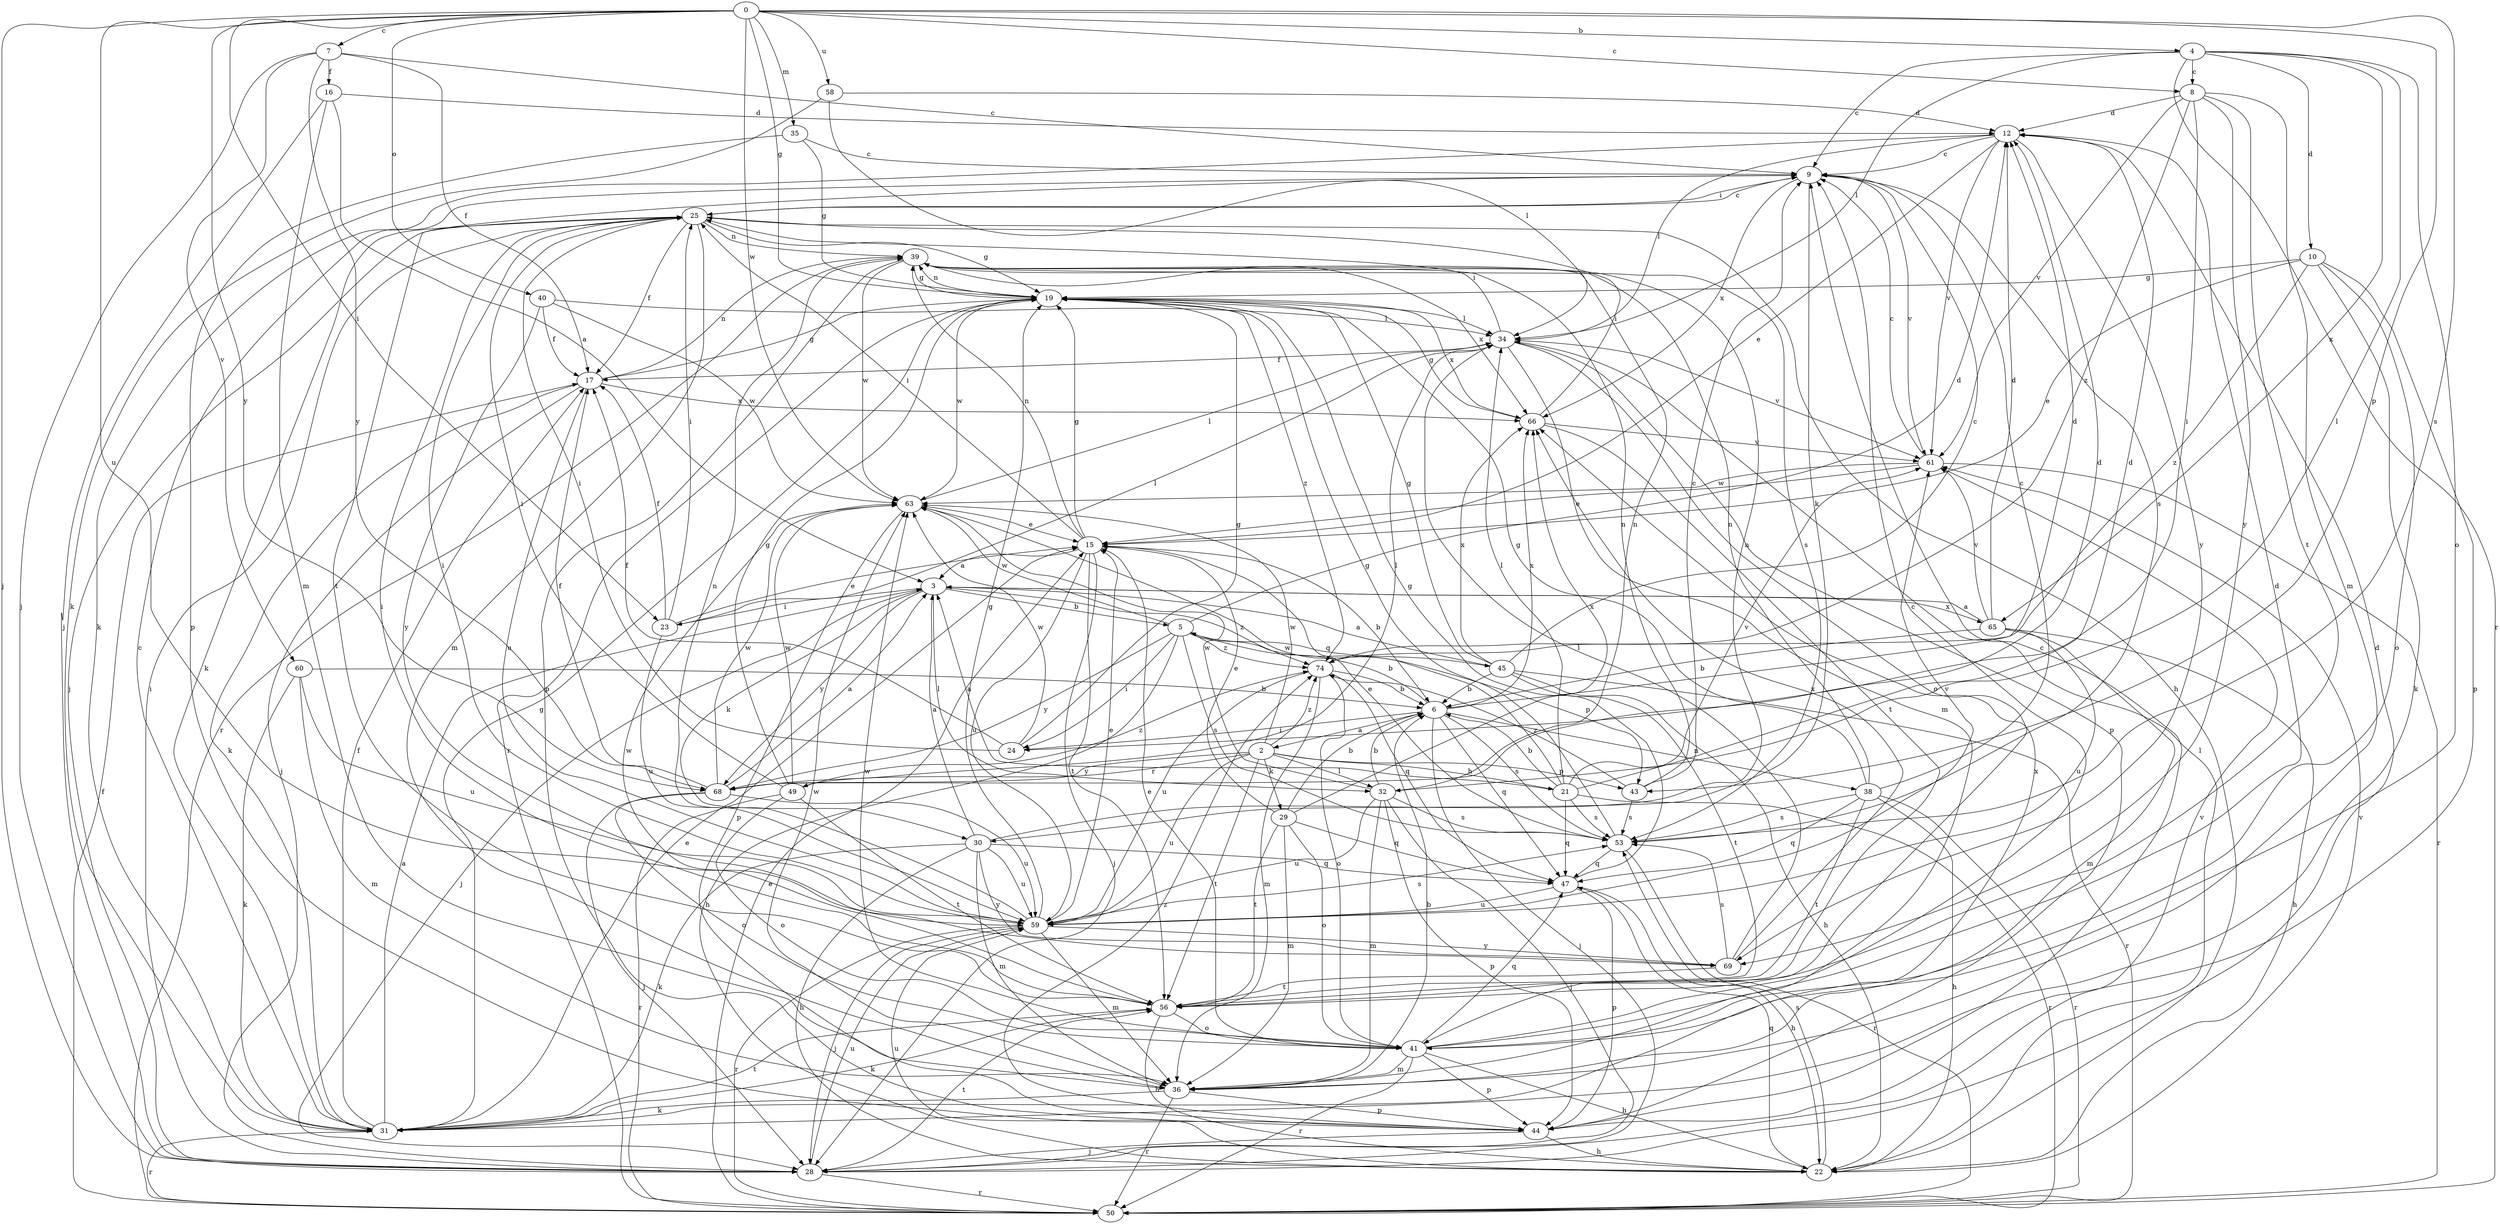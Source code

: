 strict digraph  {
0;
2;
3;
4;
5;
6;
7;
8;
9;
10;
12;
15;
16;
17;
19;
21;
22;
23;
24;
25;
28;
29;
30;
31;
32;
34;
35;
36;
38;
39;
40;
41;
43;
44;
45;
47;
49;
50;
53;
56;
58;
59;
60;
61;
63;
65;
66;
68;
69;
74;
0 -> 4  [label=b];
0 -> 7  [label=c];
0 -> 8  [label=c];
0 -> 19  [label=g];
0 -> 23  [label=i];
0 -> 28  [label=j];
0 -> 35  [label=m];
0 -> 40  [label=o];
0 -> 43  [label=p];
0 -> 53  [label=s];
0 -> 58  [label=u];
0 -> 59  [label=u];
0 -> 63  [label=w];
0 -> 68  [label=y];
2 -> 21  [label=h];
2 -> 29  [label=k];
2 -> 32  [label=l];
2 -> 43  [label=p];
2 -> 49  [label=r];
2 -> 56  [label=t];
2 -> 59  [label=u];
2 -> 63  [label=w];
2 -> 68  [label=y];
2 -> 74  [label=z];
3 -> 5  [label=b];
3 -> 23  [label=i];
3 -> 28  [label=j];
3 -> 30  [label=k];
3 -> 32  [label=l];
3 -> 65  [label=x];
3 -> 68  [label=y];
3 -> 74  [label=z];
4 -> 8  [label=c];
4 -> 9  [label=c];
4 -> 10  [label=d];
4 -> 32  [label=l];
4 -> 34  [label=l];
4 -> 41  [label=o];
4 -> 50  [label=r];
4 -> 65  [label=x];
5 -> 12  [label=d];
5 -> 22  [label=h];
5 -> 24  [label=i];
5 -> 43  [label=p];
5 -> 45  [label=q];
5 -> 53  [label=s];
5 -> 63  [label=w];
5 -> 68  [label=y];
5 -> 74  [label=z];
6 -> 2  [label=a];
6 -> 5  [label=b];
6 -> 12  [label=d];
6 -> 24  [label=i];
6 -> 28  [label=j];
6 -> 38  [label=n];
6 -> 47  [label=q];
6 -> 53  [label=s];
6 -> 66  [label=x];
7 -> 9  [label=c];
7 -> 16  [label=f];
7 -> 17  [label=f];
7 -> 28  [label=j];
7 -> 60  [label=v];
7 -> 68  [label=y];
8 -> 12  [label=d];
8 -> 24  [label=i];
8 -> 36  [label=m];
8 -> 56  [label=t];
8 -> 61  [label=v];
8 -> 69  [label=y];
8 -> 74  [label=z];
9 -> 25  [label=i];
9 -> 30  [label=k];
9 -> 53  [label=s];
9 -> 56  [label=t];
9 -> 61  [label=v];
9 -> 66  [label=x];
10 -> 15  [label=e];
10 -> 19  [label=g];
10 -> 31  [label=k];
10 -> 41  [label=o];
10 -> 44  [label=p];
10 -> 74  [label=z];
12 -> 9  [label=c];
12 -> 15  [label=e];
12 -> 31  [label=k];
12 -> 34  [label=l];
12 -> 61  [label=v];
12 -> 69  [label=y];
15 -> 3  [label=a];
15 -> 6  [label=b];
15 -> 19  [label=g];
15 -> 25  [label=i];
15 -> 28  [label=j];
15 -> 39  [label=n];
15 -> 56  [label=t];
15 -> 59  [label=u];
16 -> 3  [label=a];
16 -> 12  [label=d];
16 -> 28  [label=j];
16 -> 36  [label=m];
17 -> 19  [label=g];
17 -> 28  [label=j];
17 -> 31  [label=k];
17 -> 39  [label=n];
17 -> 59  [label=u];
17 -> 66  [label=x];
19 -> 34  [label=l];
19 -> 39  [label=n];
19 -> 50  [label=r];
19 -> 63  [label=w];
19 -> 66  [label=x];
19 -> 74  [label=z];
21 -> 3  [label=a];
21 -> 6  [label=b];
21 -> 12  [label=d];
21 -> 34  [label=l];
21 -> 47  [label=q];
21 -> 50  [label=r];
21 -> 53  [label=s];
21 -> 61  [label=v];
21 -> 63  [label=w];
22 -> 34  [label=l];
22 -> 47  [label=q];
22 -> 53  [label=s];
22 -> 59  [label=u];
22 -> 61  [label=v];
23 -> 15  [label=e];
23 -> 17  [label=f];
23 -> 25  [label=i];
23 -> 34  [label=l];
23 -> 59  [label=u];
24 -> 17  [label=f];
24 -> 19  [label=g];
24 -> 25  [label=i];
24 -> 63  [label=w];
25 -> 9  [label=c];
25 -> 17  [label=f];
25 -> 19  [label=g];
25 -> 22  [label=h];
25 -> 28  [label=j];
25 -> 31  [label=k];
25 -> 36  [label=m];
25 -> 39  [label=n];
28 -> 12  [label=d];
28 -> 25  [label=i];
28 -> 50  [label=r];
28 -> 56  [label=t];
28 -> 59  [label=u];
28 -> 61  [label=v];
29 -> 6  [label=b];
29 -> 15  [label=e];
29 -> 36  [label=m];
29 -> 41  [label=o];
29 -> 47  [label=q];
29 -> 56  [label=t];
29 -> 66  [label=x];
30 -> 3  [label=a];
30 -> 22  [label=h];
30 -> 31  [label=k];
30 -> 36  [label=m];
30 -> 39  [label=n];
30 -> 47  [label=q];
30 -> 59  [label=u];
30 -> 69  [label=y];
31 -> 3  [label=a];
31 -> 9  [label=c];
31 -> 15  [label=e];
31 -> 17  [label=f];
31 -> 19  [label=g];
31 -> 50  [label=r];
31 -> 56  [label=t];
31 -> 66  [label=x];
32 -> 6  [label=b];
32 -> 28  [label=j];
32 -> 36  [label=m];
32 -> 39  [label=n];
32 -> 44  [label=p];
32 -> 53  [label=s];
32 -> 59  [label=u];
32 -> 63  [label=w];
34 -> 17  [label=f];
34 -> 25  [label=i];
34 -> 36  [label=m];
34 -> 41  [label=o];
34 -> 44  [label=p];
34 -> 61  [label=v];
35 -> 9  [label=c];
35 -> 19  [label=g];
35 -> 44  [label=p];
36 -> 6  [label=b];
36 -> 31  [label=k];
36 -> 44  [label=p];
36 -> 50  [label=r];
36 -> 63  [label=w];
38 -> 9  [label=c];
38 -> 19  [label=g];
38 -> 22  [label=h];
38 -> 39  [label=n];
38 -> 47  [label=q];
38 -> 50  [label=r];
38 -> 53  [label=s];
38 -> 56  [label=t];
39 -> 19  [label=g];
39 -> 44  [label=p];
39 -> 50  [label=r];
39 -> 53  [label=s];
39 -> 63  [label=w];
39 -> 66  [label=x];
40 -> 17  [label=f];
40 -> 34  [label=l];
40 -> 63  [label=w];
40 -> 69  [label=y];
41 -> 9  [label=c];
41 -> 12  [label=d];
41 -> 15  [label=e];
41 -> 22  [label=h];
41 -> 36  [label=m];
41 -> 44  [label=p];
41 -> 47  [label=q];
41 -> 50  [label=r];
41 -> 63  [label=w];
43 -> 9  [label=c];
43 -> 39  [label=n];
43 -> 53  [label=s];
43 -> 74  [label=z];
44 -> 9  [label=c];
44 -> 22  [label=h];
44 -> 28  [label=j];
44 -> 74  [label=z];
45 -> 3  [label=a];
45 -> 6  [label=b];
45 -> 9  [label=c];
45 -> 19  [label=g];
45 -> 22  [label=h];
45 -> 50  [label=r];
45 -> 56  [label=t];
45 -> 66  [label=x];
47 -> 19  [label=g];
47 -> 22  [label=h];
47 -> 44  [label=p];
47 -> 59  [label=u];
49 -> 19  [label=g];
49 -> 25  [label=i];
49 -> 41  [label=o];
49 -> 50  [label=r];
49 -> 56  [label=t];
49 -> 63  [label=w];
49 -> 74  [label=z];
50 -> 15  [label=e];
50 -> 17  [label=f];
53 -> 15  [label=e];
53 -> 19  [label=g];
53 -> 47  [label=q];
53 -> 50  [label=r];
56 -> 22  [label=h];
56 -> 25  [label=i];
56 -> 31  [label=k];
56 -> 41  [label=o];
56 -> 63  [label=w];
58 -> 12  [label=d];
58 -> 31  [label=k];
58 -> 34  [label=l];
59 -> 15  [label=e];
59 -> 19  [label=g];
59 -> 25  [label=i];
59 -> 28  [label=j];
59 -> 36  [label=m];
59 -> 39  [label=n];
59 -> 50  [label=r];
59 -> 53  [label=s];
59 -> 61  [label=v];
59 -> 69  [label=y];
60 -> 6  [label=b];
60 -> 31  [label=k];
60 -> 36  [label=m];
60 -> 59  [label=u];
61 -> 9  [label=c];
61 -> 15  [label=e];
61 -> 50  [label=r];
61 -> 63  [label=w];
63 -> 15  [label=e];
63 -> 34  [label=l];
63 -> 44  [label=p];
65 -> 3  [label=a];
65 -> 6  [label=b];
65 -> 12  [label=d];
65 -> 22  [label=h];
65 -> 36  [label=m];
65 -> 59  [label=u];
65 -> 61  [label=v];
66 -> 19  [label=g];
66 -> 25  [label=i];
66 -> 56  [label=t];
66 -> 61  [label=v];
68 -> 3  [label=a];
68 -> 12  [label=d];
68 -> 17  [label=f];
68 -> 28  [label=j];
68 -> 34  [label=l];
68 -> 41  [label=o];
68 -> 59  [label=u];
68 -> 63  [label=w];
69 -> 34  [label=l];
69 -> 53  [label=s];
69 -> 56  [label=t];
69 -> 66  [label=x];
74 -> 6  [label=b];
74 -> 36  [label=m];
74 -> 41  [label=o];
74 -> 47  [label=q];
74 -> 59  [label=u];
}
